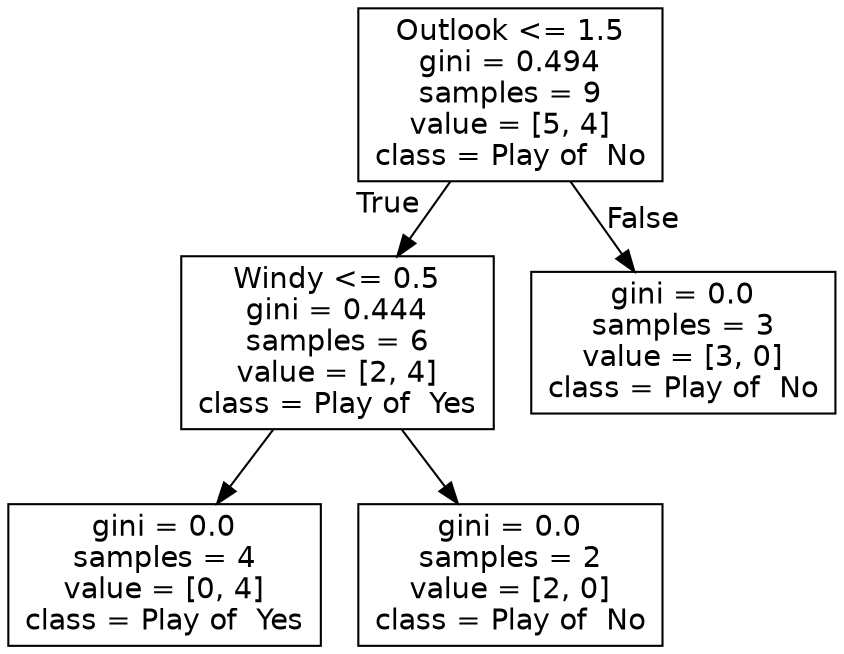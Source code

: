 digraph Tree {
node [shape=box, fontname="helvetica"] ;
edge [fontname="helvetica"] ;
0 [label="Outlook <= 1.5\ngini = 0.494\nsamples = 9\nvalue = [5, 4]\nclass = Play of  No"] ;
1 [label="Windy <= 0.5\ngini = 0.444\nsamples = 6\nvalue = [2, 4]\nclass = Play of  Yes"] ;
0 -> 1 [labeldistance=2.5, labelangle=45, headlabel="True"] ;
2 [label="gini = 0.0\nsamples = 4\nvalue = [0, 4]\nclass = Play of  Yes"] ;
1 -> 2 ;
3 [label="gini = 0.0\nsamples = 2\nvalue = [2, 0]\nclass = Play of  No"] ;
1 -> 3 ;
4 [label="gini = 0.0\nsamples = 3\nvalue = [3, 0]\nclass = Play of  No"] ;
0 -> 4 [labeldistance=2.5, labelangle=-45, headlabel="False"] ;
}
